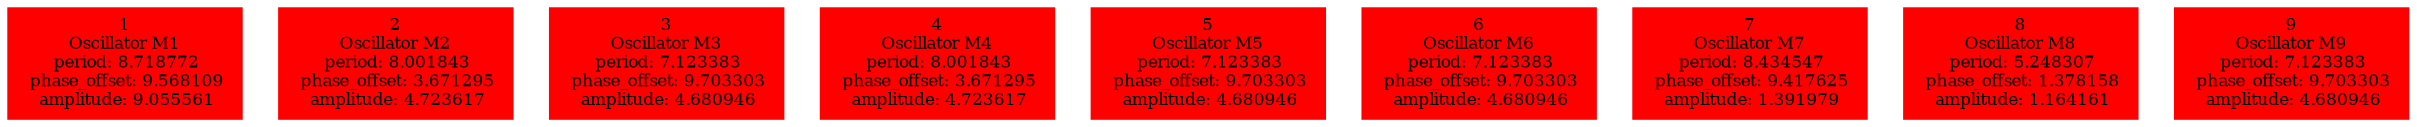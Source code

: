  digraph g{ forcelabels=true;
1 [label=<1<BR />Oscillator M1<BR /> period: 8.718772<BR /> phase_offset: 9.568109<BR /> amplitude: 9.055561>, shape=box,color=red,style=filled,fontsize=8];2 [label=<2<BR />Oscillator M2<BR /> period: 8.001843<BR /> phase_offset: 3.671295<BR /> amplitude: 4.723617>, shape=box,color=red,style=filled,fontsize=8];3 [label=<3<BR />Oscillator M3<BR /> period: 7.123383<BR /> phase_offset: 9.703303<BR /> amplitude: 4.680946>, shape=box,color=red,style=filled,fontsize=8];4 [label=<4<BR />Oscillator M4<BR /> period: 8.001843<BR /> phase_offset: 3.671295<BR /> amplitude: 4.723617>, shape=box,color=red,style=filled,fontsize=8];5 [label=<5<BR />Oscillator M5<BR /> period: 7.123383<BR /> phase_offset: 9.703303<BR /> amplitude: 4.680946>, shape=box,color=red,style=filled,fontsize=8];6 [label=<6<BR />Oscillator M6<BR /> period: 7.123383<BR /> phase_offset: 9.703303<BR /> amplitude: 4.680946>, shape=box,color=red,style=filled,fontsize=8];7 [label=<7<BR />Oscillator M7<BR /> period: 8.434547<BR /> phase_offset: 9.417625<BR /> amplitude: 1.391979>, shape=box,color=red,style=filled,fontsize=8];8 [label=<8<BR />Oscillator M8<BR /> period: 5.248307<BR /> phase_offset: 1.378158<BR /> amplitude: 1.164161>, shape=box,color=red,style=filled,fontsize=8];9 [label=<9<BR />Oscillator M9<BR /> period: 7.123383<BR /> phase_offset: 9.703303<BR /> amplitude: 4.680946>, shape=box,color=red,style=filled,fontsize=8]; }
